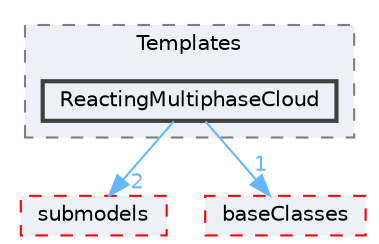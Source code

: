 digraph "src/lagrangian/intermediate/clouds/Templates/ReactingMultiphaseCloud"
{
 // LATEX_PDF_SIZE
  bgcolor="transparent";
  edge [fontname=Helvetica,fontsize=10,labelfontname=Helvetica,labelfontsize=10];
  node [fontname=Helvetica,fontsize=10,shape=box,height=0.2,width=0.4];
  compound=true
  subgraph clusterdir_f332ac72f0d3698ba18c2dc3cab43221 {
    graph [ bgcolor="#edf0f7", pencolor="grey50", label="Templates", fontname=Helvetica,fontsize=10 style="filled,dashed", URL="dir_f332ac72f0d3698ba18c2dc3cab43221.html",tooltip=""]
  dir_ce989e1475c1f319d4c344304389a52f [label="ReactingMultiphaseCloud", fillcolor="#edf0f7", color="grey25", style="filled,bold", URL="dir_ce989e1475c1f319d4c344304389a52f.html",tooltip=""];
  }
  dir_825de5f87f0ef3ae7d76ccd6a5458244 [label="submodels", fillcolor="#edf0f7", color="red", style="filled,dashed", URL="dir_825de5f87f0ef3ae7d76ccd6a5458244.html",tooltip=""];
  dir_8406eabe9caa8508b9c075038a008bd7 [label="baseClasses", fillcolor="#edf0f7", color="red", style="filled,dashed", URL="dir_8406eabe9caa8508b9c075038a008bd7.html",tooltip=""];
  dir_ce989e1475c1f319d4c344304389a52f->dir_825de5f87f0ef3ae7d76ccd6a5458244 [headlabel="2", labeldistance=1.5 headhref="dir_003223_003801.html" href="dir_003223_003801.html" color="steelblue1" fontcolor="steelblue1"];
  dir_ce989e1475c1f319d4c344304389a52f->dir_8406eabe9caa8508b9c075038a008bd7 [headlabel="1", labeldistance=1.5 headhref="dir_003223_000200.html" href="dir_003223_000200.html" color="steelblue1" fontcolor="steelblue1"];
}
